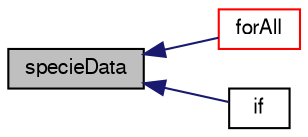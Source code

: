 digraph "specieData"
{
  bgcolor="transparent";
  edge [fontname="FreeSans",fontsize="10",labelfontname="FreeSans",labelfontsize="10"];
  node [fontname="FreeSans",fontsize="10",shape=record];
  rankdir="LR";
  Node100 [label="specieData",height=0.2,width=0.4,color="black", fillcolor="grey75", style="filled", fontcolor="black"];
  Node100 -> Node101 [dir="back",color="midnightblue",fontsize="10",style="solid",fontname="FreeSans"];
  Node101 [label="forAll",height=0.2,width=0.4,color="red",URL="$a19715.html#a37eaba23a1d80dac41730611d960e89b"];
  Node100 -> Node103 [dir="back",color="midnightblue",fontsize="10",style="solid",fontname="FreeSans"];
  Node103 [label="if",height=0.2,width=0.4,color="black",URL="$a38024.html#a34a236e482c462dd9b59d2d7e5405e39"];
}
